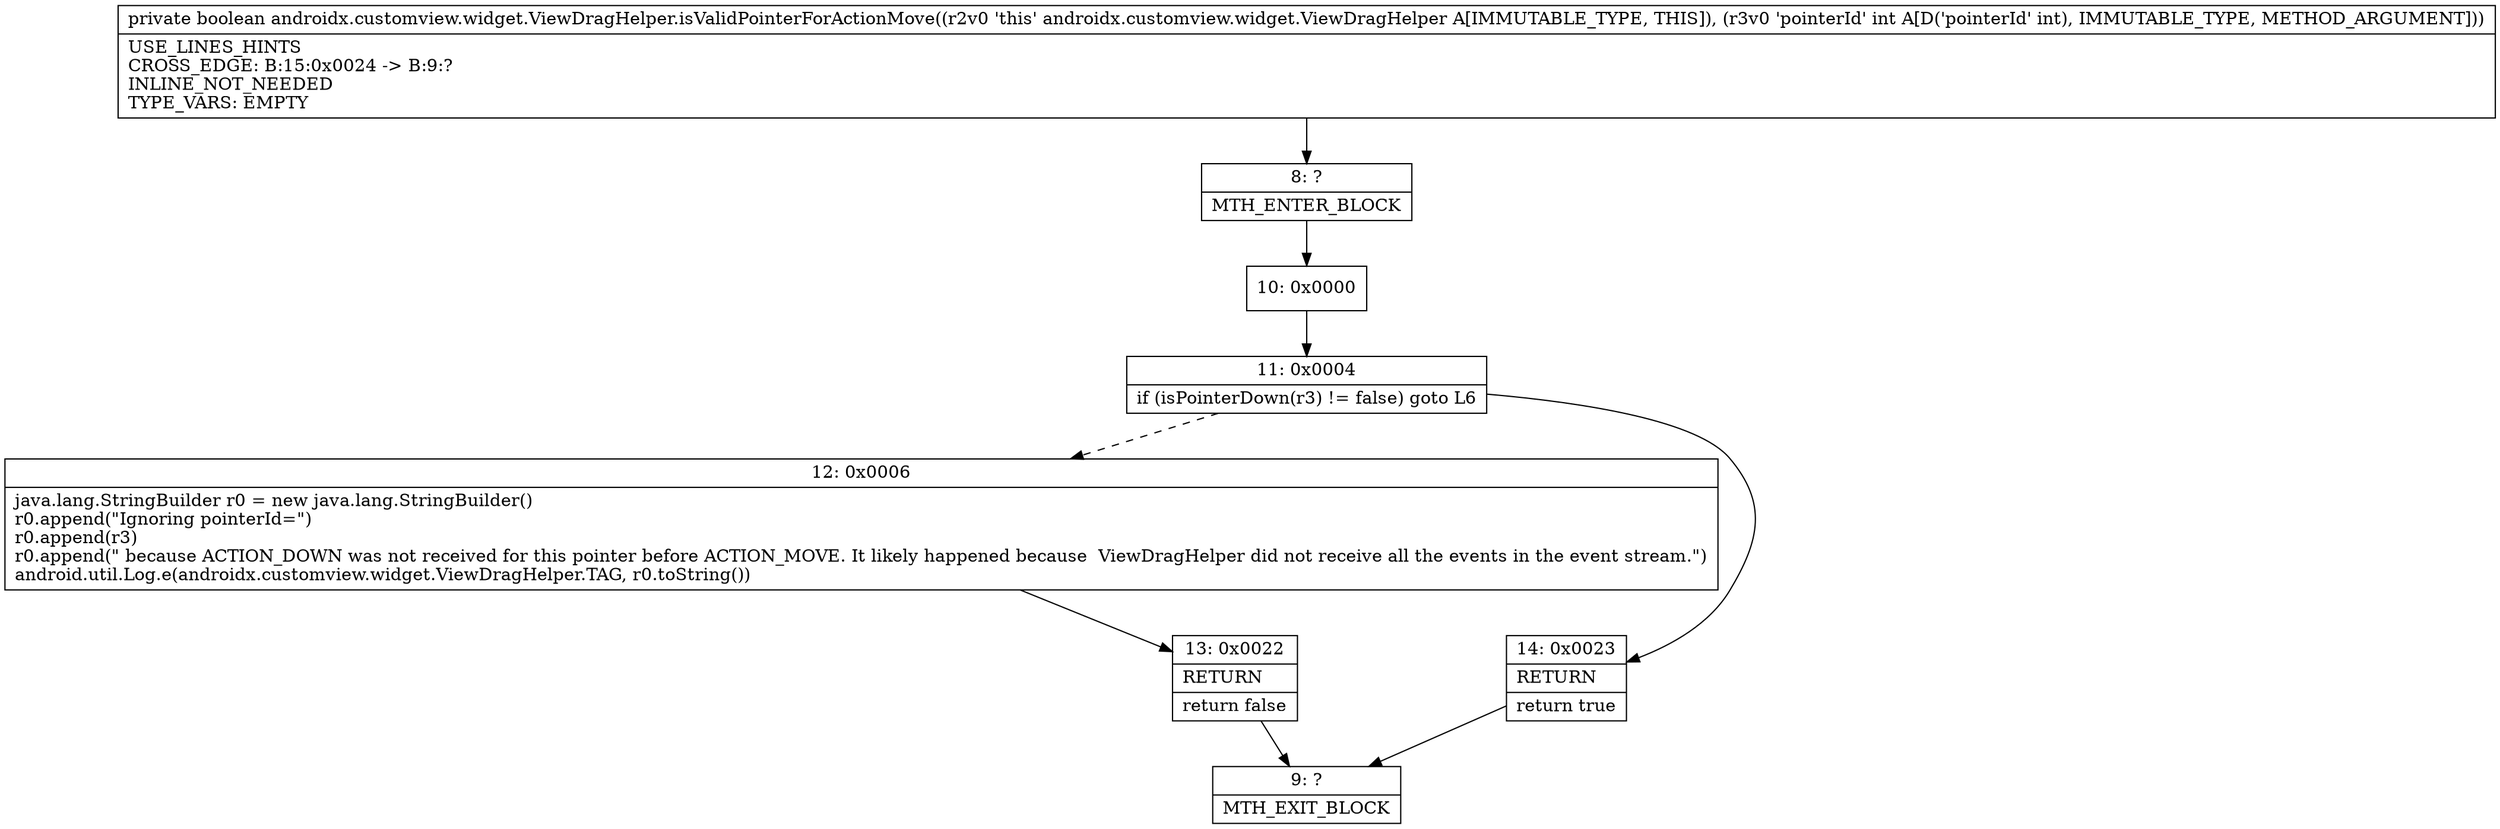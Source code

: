 digraph "CFG forandroidx.customview.widget.ViewDragHelper.isValidPointerForActionMove(I)Z" {
Node_8 [shape=record,label="{8\:\ ?|MTH_ENTER_BLOCK\l}"];
Node_10 [shape=record,label="{10\:\ 0x0000}"];
Node_11 [shape=record,label="{11\:\ 0x0004|if (isPointerDown(r3) != false) goto L6\l}"];
Node_12 [shape=record,label="{12\:\ 0x0006|java.lang.StringBuilder r0 = new java.lang.StringBuilder()\lr0.append(\"Ignoring pointerId=\")\lr0.append(r3)\lr0.append(\" because ACTION_DOWN was not received for this pointer before ACTION_MOVE. It likely happened because  ViewDragHelper did not receive all the events in the event stream.\")\landroid.util.Log.e(androidx.customview.widget.ViewDragHelper.TAG, r0.toString())\l}"];
Node_13 [shape=record,label="{13\:\ 0x0022|RETURN\l|return false\l}"];
Node_9 [shape=record,label="{9\:\ ?|MTH_EXIT_BLOCK\l}"];
Node_14 [shape=record,label="{14\:\ 0x0023|RETURN\l|return true\l}"];
MethodNode[shape=record,label="{private boolean androidx.customview.widget.ViewDragHelper.isValidPointerForActionMove((r2v0 'this' androidx.customview.widget.ViewDragHelper A[IMMUTABLE_TYPE, THIS]), (r3v0 'pointerId' int A[D('pointerId' int), IMMUTABLE_TYPE, METHOD_ARGUMENT]))  | USE_LINES_HINTS\lCROSS_EDGE: B:15:0x0024 \-\> B:9:?\lINLINE_NOT_NEEDED\lTYPE_VARS: EMPTY\l}"];
MethodNode -> Node_8;Node_8 -> Node_10;
Node_10 -> Node_11;
Node_11 -> Node_12[style=dashed];
Node_11 -> Node_14;
Node_12 -> Node_13;
Node_13 -> Node_9;
Node_14 -> Node_9;
}

